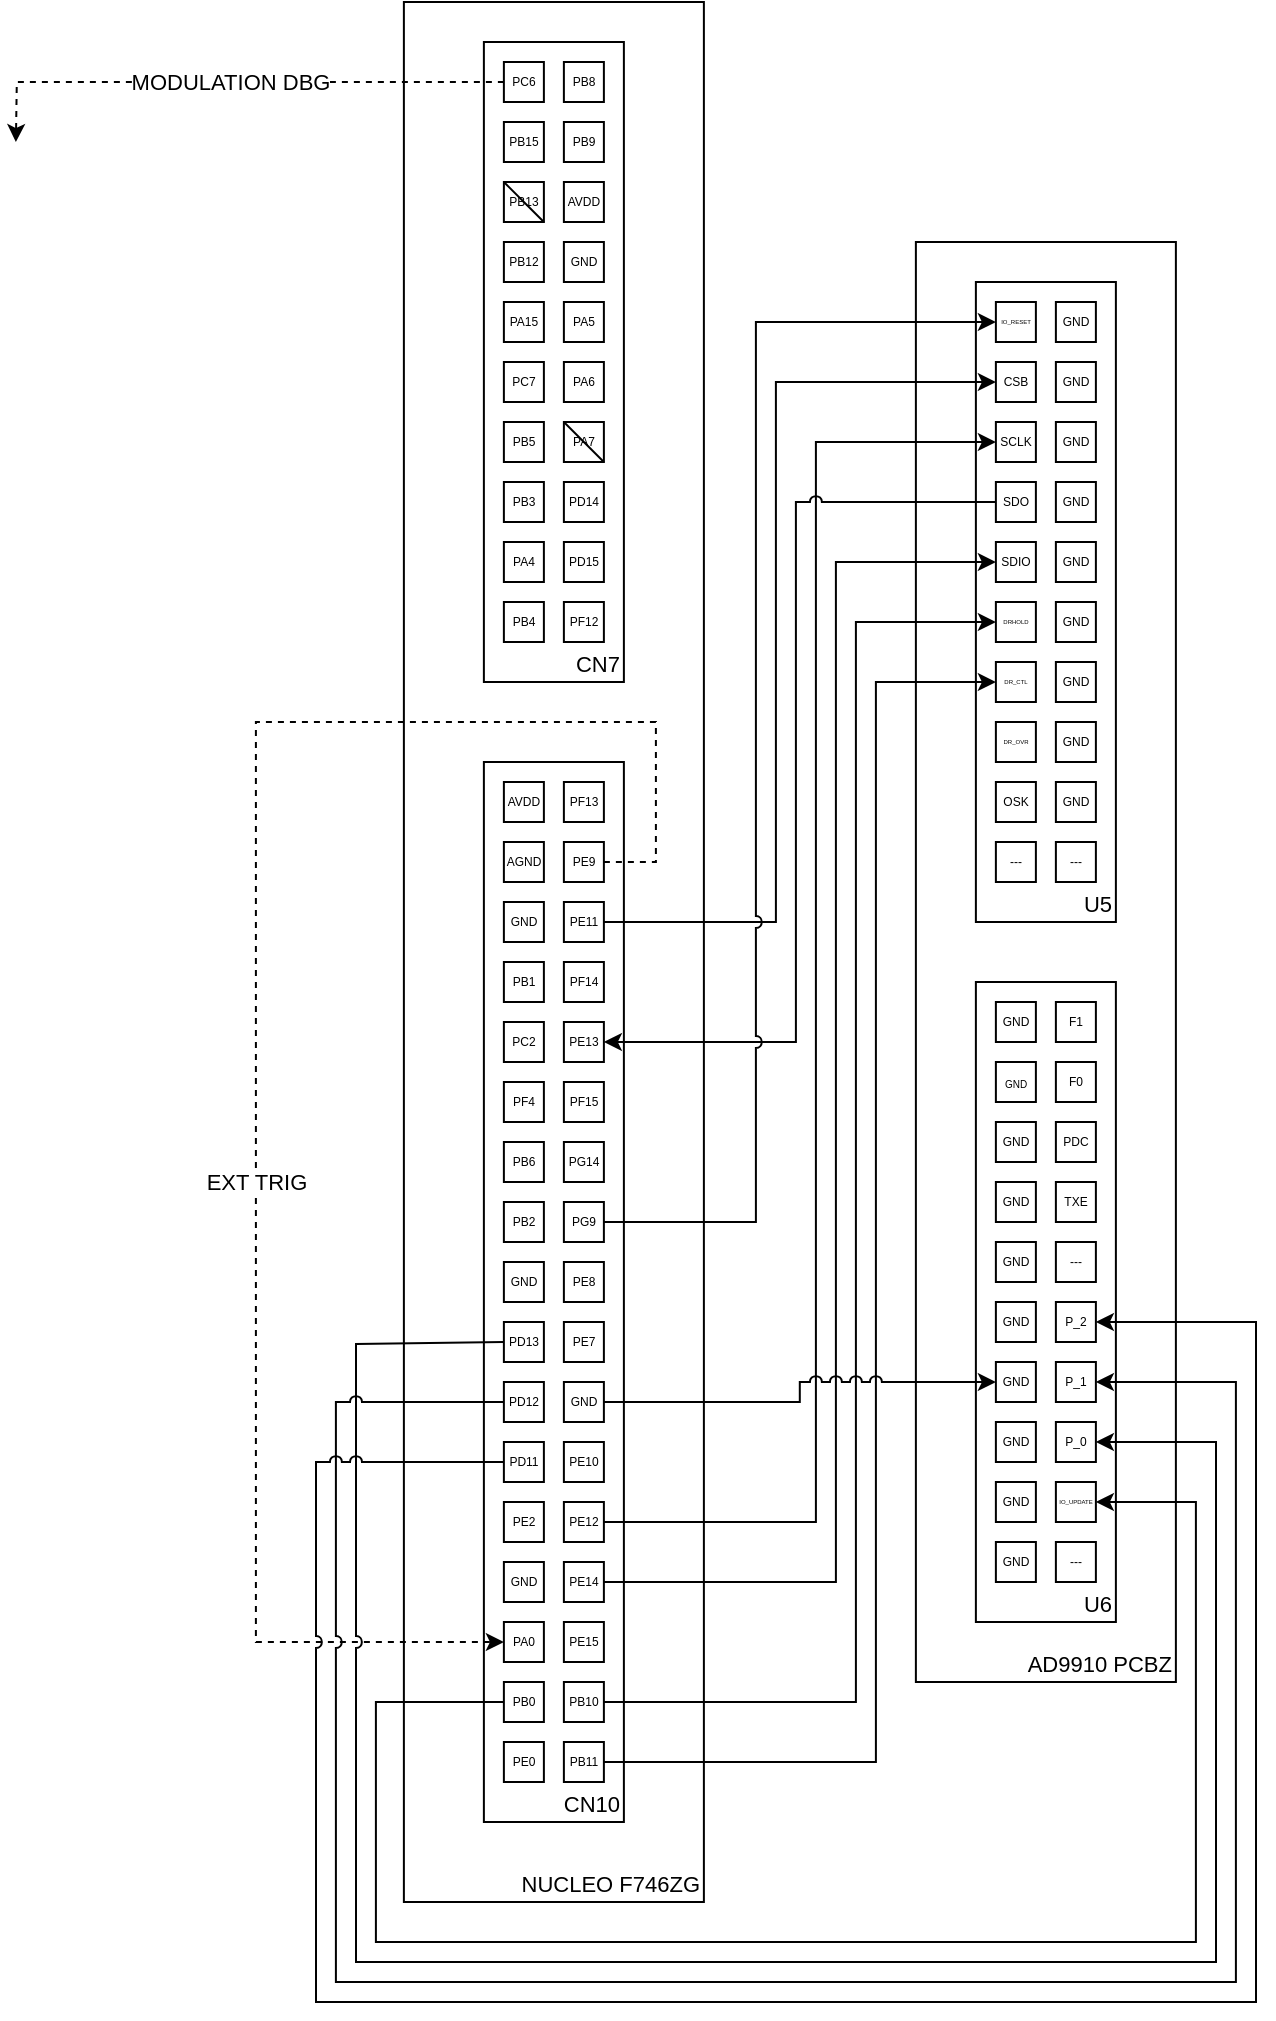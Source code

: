 <mxfile compressed="true" version="24.7.7"><diagram id="so-QdcvXjN2B_utOnd2i" name="Страница 1"><mxGraphModel dx="717" dy="506" grid="1" gridSize="10" guides="1" tooltips="1" connect="1" arrows="1" fold="1" page="1" pageScale="1" pageWidth="827" pageHeight="1169" math="0" shadow="0"><root><mxCell id="0"/><mxCell id="1" parent="0"/><mxCell id="IGHtPQDgSIqoR7EU8KO6-155" value="" style="group" parent="1" vertex="1" connectable="0"><mxGeometry x="283.94" y="99" width="150" height="920" as="geometry"/></mxCell><mxCell id="IGHtPQDgSIqoR7EU8KO6-8" value="NUCLEO F746ZG" style="rounded=0;whiteSpace=wrap;html=1;fontSize=11;verticalAlign=bottom;align=right;" parent="IGHtPQDgSIqoR7EU8KO6-155" vertex="1"><mxGeometry y="-30" width="150" height="950" as="geometry"/></mxCell><mxCell id="IGHtPQDgSIqoR7EU8KO6-107" value="" style="group" parent="IGHtPQDgSIqoR7EU8KO6-155" vertex="1" connectable="0"><mxGeometry x="40" y="350" width="70" height="530" as="geometry"/></mxCell><mxCell id="IGHtPQDgSIqoR7EU8KO6-106" value="CN10" style="rounded=0;whiteSpace=wrap;html=1;fontSize=11;verticalAlign=bottom;align=right;" parent="IGHtPQDgSIqoR7EU8KO6-107" vertex="1"><mxGeometry width="70" height="530" as="geometry"/></mxCell><mxCell id="IGHtPQDgSIqoR7EU8KO6-71" value="PF13" style="rounded=0;whiteSpace=wrap;html=1;fontSize=6;" parent="IGHtPQDgSIqoR7EU8KO6-107" vertex="1"><mxGeometry x="40" y="10" width="20" height="20" as="geometry"/></mxCell><mxCell id="IGHtPQDgSIqoR7EU8KO6-72" value="PE9" style="rounded=0;whiteSpace=wrap;html=1;fontSize=6;" parent="IGHtPQDgSIqoR7EU8KO6-107" vertex="1"><mxGeometry x="40" y="40" width="20" height="20" as="geometry"/></mxCell><mxCell id="IGHtPQDgSIqoR7EU8KO6-73" value="PE11" style="rounded=0;whiteSpace=wrap;html=1;fontSize=6;" parent="IGHtPQDgSIqoR7EU8KO6-107" vertex="1"><mxGeometry x="40" y="70" width="20" height="20" as="geometry"/></mxCell><mxCell id="IGHtPQDgSIqoR7EU8KO6-74" value="PF14" style="rounded=0;whiteSpace=wrap;html=1;fontSize=6;" parent="IGHtPQDgSIqoR7EU8KO6-107" vertex="1"><mxGeometry x="40" y="100" width="20" height="20" as="geometry"/></mxCell><mxCell id="IGHtPQDgSIqoR7EU8KO6-76" value="PE13" style="rounded=0;whiteSpace=wrap;html=1;fontSize=6;" parent="IGHtPQDgSIqoR7EU8KO6-107" vertex="1"><mxGeometry x="40" y="130" width="20" height="20" as="geometry"/></mxCell><mxCell id="IGHtPQDgSIqoR7EU8KO6-77" value="PF15" style="rounded=0;whiteSpace=wrap;html=1;fontSize=6;" parent="IGHtPQDgSIqoR7EU8KO6-107" vertex="1"><mxGeometry x="40" y="160" width="20" height="20" as="geometry"/></mxCell><mxCell id="IGHtPQDgSIqoR7EU8KO6-78" value="PG14" style="rounded=0;whiteSpace=wrap;html=1;fontSize=6;" parent="IGHtPQDgSIqoR7EU8KO6-107" vertex="1"><mxGeometry x="40" y="190" width="20" height="20" as="geometry"/></mxCell><mxCell id="IGHtPQDgSIqoR7EU8KO6-79" value="PG9" style="rounded=0;whiteSpace=wrap;html=1;fontSize=6;" parent="IGHtPQDgSIqoR7EU8KO6-107" vertex="1"><mxGeometry x="40" y="220" width="20" height="20" as="geometry"/></mxCell><mxCell id="IGHtPQDgSIqoR7EU8KO6-80" value="PE8" style="rounded=0;whiteSpace=wrap;html=1;fontSize=6;" parent="IGHtPQDgSIqoR7EU8KO6-107" vertex="1"><mxGeometry x="40" y="250" width="20" height="20" as="geometry"/></mxCell><mxCell id="IGHtPQDgSIqoR7EU8KO6-81" value="PE7" style="rounded=0;whiteSpace=wrap;html=1;fontSize=6;" parent="IGHtPQDgSIqoR7EU8KO6-107" vertex="1"><mxGeometry x="40" y="280" width="20" height="20" as="geometry"/></mxCell><mxCell id="IGHtPQDgSIqoR7EU8KO6-82" value="GND" style="rounded=0;whiteSpace=wrap;html=1;fontSize=6;" parent="IGHtPQDgSIqoR7EU8KO6-107" vertex="1"><mxGeometry x="40" y="310" width="20" height="20" as="geometry"/></mxCell><mxCell id="IGHtPQDgSIqoR7EU8KO6-83" value="PE10" style="rounded=0;whiteSpace=wrap;html=1;fontSize=6;" parent="IGHtPQDgSIqoR7EU8KO6-107" vertex="1"><mxGeometry x="40" y="340" width="20" height="20" as="geometry"/></mxCell><mxCell id="IGHtPQDgSIqoR7EU8KO6-84" value="PE12" style="rounded=0;whiteSpace=wrap;html=1;fontSize=6;" parent="IGHtPQDgSIqoR7EU8KO6-107" vertex="1"><mxGeometry x="40" y="370" width="20" height="20" as="geometry"/></mxCell><mxCell id="IGHtPQDgSIqoR7EU8KO6-85" value="PE14" style="rounded=0;whiteSpace=wrap;html=1;fontSize=6;" parent="IGHtPQDgSIqoR7EU8KO6-107" vertex="1"><mxGeometry x="40" y="400" width="20" height="20" as="geometry"/></mxCell><mxCell id="IGHtPQDgSIqoR7EU8KO6-86" value="PE15" style="rounded=0;whiteSpace=wrap;html=1;fontSize=6;" parent="IGHtPQDgSIqoR7EU8KO6-107" vertex="1"><mxGeometry x="40" y="430" width="20" height="20" as="geometry"/></mxCell><mxCell id="IGHtPQDgSIqoR7EU8KO6-87" value="PB10" style="rounded=0;whiteSpace=wrap;html=1;fontSize=6;" parent="IGHtPQDgSIqoR7EU8KO6-107" vertex="1"><mxGeometry x="40" y="460" width="20" height="20" as="geometry"/></mxCell><mxCell id="IGHtPQDgSIqoR7EU8KO6-88" value="PB11" style="rounded=0;whiteSpace=wrap;html=1;fontSize=6;" parent="IGHtPQDgSIqoR7EU8KO6-107" vertex="1"><mxGeometry x="40" y="490" width="20" height="20" as="geometry"/></mxCell><mxCell id="IGHtPQDgSIqoR7EU8KO6-89" value="AVDD" style="rounded=0;whiteSpace=wrap;html=1;fontSize=6;" parent="IGHtPQDgSIqoR7EU8KO6-107" vertex="1"><mxGeometry x="10" y="10" width="20" height="20" as="geometry"/></mxCell><mxCell id="IGHtPQDgSIqoR7EU8KO6-90" value="AGND" style="rounded=0;whiteSpace=wrap;html=1;fontSize=6;" parent="IGHtPQDgSIqoR7EU8KO6-107" vertex="1"><mxGeometry x="10" y="40" width="20" height="20" as="geometry"/></mxCell><mxCell id="IGHtPQDgSIqoR7EU8KO6-91" value="GND" style="rounded=0;whiteSpace=wrap;html=1;fontSize=6;" parent="IGHtPQDgSIqoR7EU8KO6-107" vertex="1"><mxGeometry x="10" y="70" width="20" height="20" as="geometry"/></mxCell><mxCell id="IGHtPQDgSIqoR7EU8KO6-92" value="PB1" style="rounded=0;whiteSpace=wrap;html=1;fontSize=6;" parent="IGHtPQDgSIqoR7EU8KO6-107" vertex="1"><mxGeometry x="10" y="100" width="20" height="20" as="geometry"/></mxCell><mxCell id="IGHtPQDgSIqoR7EU8KO6-93" value="PC2" style="rounded=0;whiteSpace=wrap;html=1;fontSize=6;" parent="IGHtPQDgSIqoR7EU8KO6-107" vertex="1"><mxGeometry x="10" y="130" width="20" height="20" as="geometry"/></mxCell><mxCell id="IGHtPQDgSIqoR7EU8KO6-94" value="PF4" style="rounded=0;whiteSpace=wrap;html=1;fontSize=6;" parent="IGHtPQDgSIqoR7EU8KO6-107" vertex="1"><mxGeometry x="10" y="160" width="20" height="20" as="geometry"/></mxCell><mxCell id="IGHtPQDgSIqoR7EU8KO6-95" value="PB6" style="rounded=0;whiteSpace=wrap;html=1;fontSize=6;" parent="IGHtPQDgSIqoR7EU8KO6-107" vertex="1"><mxGeometry x="10" y="190" width="20" height="20" as="geometry"/></mxCell><mxCell id="IGHtPQDgSIqoR7EU8KO6-96" value="PB2" style="rounded=0;whiteSpace=wrap;html=1;fontSize=6;" parent="IGHtPQDgSIqoR7EU8KO6-107" vertex="1"><mxGeometry x="10" y="220" width="20" height="20" as="geometry"/></mxCell><mxCell id="IGHtPQDgSIqoR7EU8KO6-97" value="GND" style="rounded=0;whiteSpace=wrap;html=1;fontSize=6;" parent="IGHtPQDgSIqoR7EU8KO6-107" vertex="1"><mxGeometry x="10" y="250" width="20" height="20" as="geometry"/></mxCell><mxCell id="IGHtPQDgSIqoR7EU8KO6-98" value="PD13" style="rounded=0;whiteSpace=wrap;html=1;fontSize=6;" parent="IGHtPQDgSIqoR7EU8KO6-107" vertex="1"><mxGeometry x="10" y="280" width="20" height="20" as="geometry"/></mxCell><mxCell id="IGHtPQDgSIqoR7EU8KO6-99" value="PD12" style="rounded=0;whiteSpace=wrap;html=1;fontSize=6;" parent="IGHtPQDgSIqoR7EU8KO6-107" vertex="1"><mxGeometry x="10" y="310" width="20" height="20" as="geometry"/></mxCell><mxCell id="IGHtPQDgSIqoR7EU8KO6-100" value="PD11" style="rounded=0;whiteSpace=wrap;html=1;fontSize=6;" parent="IGHtPQDgSIqoR7EU8KO6-107" vertex="1"><mxGeometry x="10" y="340" width="20" height="20" as="geometry"/></mxCell><mxCell id="IGHtPQDgSIqoR7EU8KO6-101" value="PE2" style="rounded=0;whiteSpace=wrap;html=1;fontSize=6;" parent="IGHtPQDgSIqoR7EU8KO6-107" vertex="1"><mxGeometry x="10" y="370" width="20" height="20" as="geometry"/></mxCell><mxCell id="IGHtPQDgSIqoR7EU8KO6-102" value="GND" style="rounded=0;whiteSpace=wrap;html=1;fontSize=6;" parent="IGHtPQDgSIqoR7EU8KO6-107" vertex="1"><mxGeometry x="10" y="400" width="20" height="20" as="geometry"/></mxCell><mxCell id="IGHtPQDgSIqoR7EU8KO6-103" value="PA0" style="rounded=0;whiteSpace=wrap;html=1;fontSize=6;" parent="IGHtPQDgSIqoR7EU8KO6-107" vertex="1"><mxGeometry x="10" y="430" width="20" height="20" as="geometry"/></mxCell><mxCell id="IGHtPQDgSIqoR7EU8KO6-104" value="PB0" style="rounded=0;whiteSpace=wrap;html=1;fontSize=6;" parent="IGHtPQDgSIqoR7EU8KO6-107" vertex="1"><mxGeometry x="10" y="460" width="20" height="20" as="geometry"/></mxCell><mxCell id="IGHtPQDgSIqoR7EU8KO6-105" value="PE0" style="rounded=0;whiteSpace=wrap;html=1;fontSize=6;" parent="IGHtPQDgSIqoR7EU8KO6-107" vertex="1"><mxGeometry x="10" y="490" width="20" height="20" as="geometry"/></mxCell><mxCell id="FpjY64R6BFJnMv4MLK6c-6" value="EXT TRIG" style="edgeStyle=orthogonalEdgeStyle;rounded=0;orthogonalLoop=1;jettySize=auto;html=1;entryX=0;entryY=0.5;entryDx=0;entryDy=0;dashed=1;jumpStyle=arc;" parent="IGHtPQDgSIqoR7EU8KO6-107" source="IGHtPQDgSIqoR7EU8KO6-72" target="IGHtPQDgSIqoR7EU8KO6-103" edge="1"><mxGeometry x="0.196" relative="1" as="geometry"><Array as="points"><mxPoint x="86" y="50"/><mxPoint x="86" y="-20"/><mxPoint x="-114" y="-20"/><mxPoint x="-114" y="440"/></Array><mxPoint as="offset"/></mxGeometry></mxCell><mxCell id="99teigWp8xQmWwKGISsP-4" value="" style="group" parent="IGHtPQDgSIqoR7EU8KO6-155" vertex="1" connectable="0"><mxGeometry x="40" y="-10" width="70" height="320" as="geometry"/></mxCell><mxCell id="IGHtPQDgSIqoR7EU8KO6-5" value="CN7" style="rounded=0;whiteSpace=wrap;html=1;fontSize=11;verticalAlign=bottom;align=right;" parent="99teigWp8xQmWwKGISsP-4" vertex="1"><mxGeometry width="70" height="320" as="geometry"/></mxCell><mxCell id="IGHtPQDgSIqoR7EU8KO6-7" value="PB9" style="rounded=0;whiteSpace=wrap;html=1;fontSize=6;" parent="99teigWp8xQmWwKGISsP-4" vertex="1"><mxGeometry x="40" y="40" width="20" height="20" as="geometry"/></mxCell><mxCell id="IGHtPQDgSIqoR7EU8KO6-10" value="AVDD" style="rounded=0;whiteSpace=wrap;html=1;fontSize=6;" parent="99teigWp8xQmWwKGISsP-4" vertex="1"><mxGeometry x="40" y="70" width="20" height="20" as="geometry"/></mxCell><mxCell id="IGHtPQDgSIqoR7EU8KO6-11" value="GND" style="rounded=0;whiteSpace=wrap;html=1;fontSize=6;" parent="99teigWp8xQmWwKGISsP-4" vertex="1"><mxGeometry x="40" y="100" width="20" height="20" as="geometry"/></mxCell><mxCell id="IGHtPQDgSIqoR7EU8KO6-12" value="PA5" style="rounded=0;whiteSpace=wrap;html=1;fontSize=6;" parent="99teigWp8xQmWwKGISsP-4" vertex="1"><mxGeometry x="40" y="130" width="20" height="20" as="geometry"/></mxCell><mxCell id="IGHtPQDgSIqoR7EU8KO6-13" value="PA6" style="rounded=0;whiteSpace=wrap;html=1;fontSize=6;" parent="99teigWp8xQmWwKGISsP-4" vertex="1"><mxGeometry x="40" y="160" width="20" height="20" as="geometry"/></mxCell><mxCell id="IGHtPQDgSIqoR7EU8KO6-14" value="PA7" style="rounded=0;whiteSpace=wrap;html=1;fontSize=6;" parent="99teigWp8xQmWwKGISsP-4" vertex="1"><mxGeometry x="40" y="190" width="20" height="20" as="geometry"/></mxCell><mxCell id="IGHtPQDgSIqoR7EU8KO6-15" value="PD14" style="rounded=0;whiteSpace=wrap;html=1;fontSize=6;" parent="99teigWp8xQmWwKGISsP-4" vertex="1"><mxGeometry x="40" y="220" width="20" height="20" as="geometry"/></mxCell><mxCell id="IGHtPQDgSIqoR7EU8KO6-16" value="PD15" style="rounded=0;whiteSpace=wrap;html=1;fontSize=6;" parent="99teigWp8xQmWwKGISsP-4" vertex="1"><mxGeometry x="40" y="250" width="20" height="20" as="geometry"/></mxCell><mxCell id="IGHtPQDgSIqoR7EU8KO6-18" value="PF12" style="rounded=0;whiteSpace=wrap;html=1;fontSize=6;" parent="99teigWp8xQmWwKGISsP-4" vertex="1"><mxGeometry x="40" y="280" width="20" height="20" as="geometry"/></mxCell><mxCell id="IGHtPQDgSIqoR7EU8KO6-20" value="PC6" style="rounded=0;whiteSpace=wrap;html=1;fontSize=6;" parent="99teigWp8xQmWwKGISsP-4" vertex="1"><mxGeometry x="10" y="10" width="20" height="20" as="geometry"/></mxCell><mxCell id="IGHtPQDgSIqoR7EU8KO6-21" value="PB15" style="rounded=0;whiteSpace=wrap;html=1;fontSize=6;" parent="99teigWp8xQmWwKGISsP-4" vertex="1"><mxGeometry x="10" y="40" width="20" height="20" as="geometry"/></mxCell><mxCell id="IGHtPQDgSIqoR7EU8KO6-22" value="PB13" style="rounded=0;whiteSpace=wrap;html=1;fontSize=6;" parent="99teigWp8xQmWwKGISsP-4" vertex="1"><mxGeometry x="10" y="70" width="20" height="20" as="geometry"/></mxCell><mxCell id="IGHtPQDgSIqoR7EU8KO6-23" value="PA15" style="rounded=0;whiteSpace=wrap;html=1;fontSize=6;" parent="99teigWp8xQmWwKGISsP-4" vertex="1"><mxGeometry x="10" y="130" width="20" height="20" as="geometry"/></mxCell><mxCell id="IGHtPQDgSIqoR7EU8KO6-24" value="PC7" style="rounded=0;whiteSpace=wrap;html=1;fontSize=6;" parent="99teigWp8xQmWwKGISsP-4" vertex="1"><mxGeometry x="10" y="160" width="20" height="20" as="geometry"/></mxCell><mxCell id="IGHtPQDgSIqoR7EU8KO6-25" value="PB5" style="rounded=0;whiteSpace=wrap;html=1;fontSize=6;" parent="99teigWp8xQmWwKGISsP-4" vertex="1"><mxGeometry x="10" y="190" width="20" height="20" as="geometry"/></mxCell><mxCell id="IGHtPQDgSIqoR7EU8KO6-26" value="PB3" style="rounded=0;whiteSpace=wrap;html=1;fontSize=6;" parent="99teigWp8xQmWwKGISsP-4" vertex="1"><mxGeometry x="10" y="220" width="20" height="20" as="geometry"/></mxCell><mxCell id="IGHtPQDgSIqoR7EU8KO6-27" value="PA4" style="rounded=0;whiteSpace=wrap;html=1;fontSize=6;" parent="99teigWp8xQmWwKGISsP-4" vertex="1"><mxGeometry x="10" y="250" width="20" height="20" as="geometry"/></mxCell><mxCell id="IGHtPQDgSIqoR7EU8KO6-28" value="PB4" style="rounded=0;whiteSpace=wrap;html=1;fontSize=6;" parent="99teigWp8xQmWwKGISsP-4" vertex="1"><mxGeometry x="10" y="280" width="20" height="20" as="geometry"/></mxCell><mxCell id="FpjY64R6BFJnMv4MLK6c-7" value="" style="endArrow=none;html=1;rounded=0;entryX=0;entryY=0;entryDx=0;entryDy=0;exitX=1;exitY=1;exitDx=0;exitDy=0;" parent="99teigWp8xQmWwKGISsP-4" source="IGHtPQDgSIqoR7EU8KO6-22" target="IGHtPQDgSIqoR7EU8KO6-22" edge="1"><mxGeometry width="50" height="50" relative="1" as="geometry"><mxPoint x="-54" y="150" as="sourcePoint"/><mxPoint x="-4" y="100" as="targetPoint"/></mxGeometry></mxCell><mxCell id="FpjY64R6BFJnMv4MLK6c-8" value="" style="endArrow=none;html=1;rounded=0;entryX=0;entryY=0;entryDx=0;entryDy=0;exitX=1;exitY=1;exitDx=0;exitDy=0;" parent="99teigWp8xQmWwKGISsP-4" source="IGHtPQDgSIqoR7EU8KO6-14" target="IGHtPQDgSIqoR7EU8KO6-14" edge="1"><mxGeometry width="50" height="50" relative="1" as="geometry"><mxPoint x="36" y="190" as="sourcePoint"/><mxPoint x="86" y="140" as="targetPoint"/></mxGeometry></mxCell><mxCell id="99teigWp8xQmWwKGISsP-1" value="PB8" style="rounded=0;whiteSpace=wrap;html=1;fontSize=6;" parent="99teigWp8xQmWwKGISsP-4" vertex="1"><mxGeometry x="40" y="10" width="20" height="20" as="geometry"/></mxCell><mxCell id="99teigWp8xQmWwKGISsP-2" value="PB12" style="rounded=0;whiteSpace=wrap;html=1;fontSize=6;" parent="99teigWp8xQmWwKGISsP-4" vertex="1"><mxGeometry x="10" y="100" width="20" height="20" as="geometry"/></mxCell><mxCell id="khlLIqvHttuiF55LZANE-1" value="MODULATION DBG" style="edgeStyle=orthogonalEdgeStyle;rounded=0;orthogonalLoop=1;jettySize=auto;html=1;dashed=1;" parent="IGHtPQDgSIqoR7EU8KO6-155" source="IGHtPQDgSIqoR7EU8KO6-20" edge="1"><mxGeometry relative="1" as="geometry"><mxPoint x="-194" y="40" as="targetPoint"/></mxGeometry></mxCell><mxCell id="IGHtPQDgSIqoR7EU8KO6-156" value="" style="group" parent="1" vertex="1" connectable="0"><mxGeometry x="539.94" y="189" width="130" height="720" as="geometry"/></mxCell><mxCell id="IGHtPQDgSIqoR7EU8KO6-154" value="AD9910 PCBZ" style="rounded=0;whiteSpace=wrap;html=1;fontSize=11;verticalAlign=bottom;align=right;" parent="IGHtPQDgSIqoR7EU8KO6-156" vertex="1"><mxGeometry width="130" height="720" as="geometry"/></mxCell><mxCell id="IGHtPQDgSIqoR7EU8KO6-130" value="" style="group" parent="IGHtPQDgSIqoR7EU8KO6-156" vertex="1" connectable="0"><mxGeometry x="30" y="20" width="70" height="320" as="geometry"/></mxCell><mxCell id="IGHtPQDgSIqoR7EU8KO6-129" value="U5" style="rounded=0;whiteSpace=wrap;html=1;fontSize=11;verticalAlign=bottom;align=right;" parent="IGHtPQDgSIqoR7EU8KO6-130" vertex="1"><mxGeometry width="70" height="320" as="geometry"/></mxCell><mxCell id="IGHtPQDgSIqoR7EU8KO6-108" value="IO_RESET" style="rounded=0;whiteSpace=wrap;html=1;fontSize=3;" parent="IGHtPQDgSIqoR7EU8KO6-130" vertex="1"><mxGeometry x="10" y="10" width="20" height="20" as="geometry"/></mxCell><mxCell id="IGHtPQDgSIqoR7EU8KO6-109" value="CSB" style="rounded=0;whiteSpace=wrap;html=1;fontSize=6;" parent="IGHtPQDgSIqoR7EU8KO6-130" vertex="1"><mxGeometry x="10" y="40" width="20" height="20" as="geometry"/></mxCell><mxCell id="IGHtPQDgSIqoR7EU8KO6-110" value="SCLK" style="rounded=0;whiteSpace=wrap;html=1;fontSize=6;" parent="IGHtPQDgSIqoR7EU8KO6-130" vertex="1"><mxGeometry x="10" y="70" width="20" height="20" as="geometry"/></mxCell><mxCell id="IGHtPQDgSIqoR7EU8KO6-111" value="SDO" style="rounded=0;whiteSpace=wrap;html=1;fontSize=6;" parent="IGHtPQDgSIqoR7EU8KO6-130" vertex="1"><mxGeometry x="10" y="100" width="20" height="20" as="geometry"/></mxCell><mxCell id="IGHtPQDgSIqoR7EU8KO6-112" value="SDIO" style="rounded=0;whiteSpace=wrap;html=1;fontSize=6;" parent="IGHtPQDgSIqoR7EU8KO6-130" vertex="1"><mxGeometry x="10" y="130" width="20" height="20" as="geometry"/></mxCell><mxCell id="IGHtPQDgSIqoR7EU8KO6-113" value="DRHOLD" style="rounded=0;whiteSpace=wrap;html=1;fontSize=3;" parent="IGHtPQDgSIqoR7EU8KO6-130" vertex="1"><mxGeometry x="10" y="160" width="20" height="20" as="geometry"/></mxCell><mxCell id="IGHtPQDgSIqoR7EU8KO6-114" value="DR_CTL" style="rounded=0;whiteSpace=wrap;html=1;fontSize=3;" parent="IGHtPQDgSIqoR7EU8KO6-130" vertex="1"><mxGeometry x="10" y="190" width="20" height="20" as="geometry"/></mxCell><mxCell id="IGHtPQDgSIqoR7EU8KO6-115" value="DR_OVR" style="rounded=0;whiteSpace=wrap;html=1;fontSize=3;" parent="IGHtPQDgSIqoR7EU8KO6-130" vertex="1"><mxGeometry x="10" y="220" width="20" height="20" as="geometry"/></mxCell><mxCell id="IGHtPQDgSIqoR7EU8KO6-116" value="OSK" style="rounded=0;whiteSpace=wrap;html=1;fontSize=6;" parent="IGHtPQDgSIqoR7EU8KO6-130" vertex="1"><mxGeometry x="10" y="250" width="20" height="20" as="geometry"/></mxCell><mxCell id="IGHtPQDgSIqoR7EU8KO6-117" value="---" style="rounded=0;whiteSpace=wrap;html=1;fontSize=6;" parent="IGHtPQDgSIqoR7EU8KO6-130" vertex="1"><mxGeometry x="10" y="280" width="20" height="20" as="geometry"/></mxCell><mxCell id="IGHtPQDgSIqoR7EU8KO6-118" value="---" style="rounded=0;whiteSpace=wrap;html=1;fontSize=6;" parent="IGHtPQDgSIqoR7EU8KO6-130" vertex="1"><mxGeometry x="40" y="280" width="20" height="20" as="geometry"/></mxCell><mxCell id="IGHtPQDgSIqoR7EU8KO6-119" value="GND" style="rounded=0;whiteSpace=wrap;html=1;fontSize=6;" parent="IGHtPQDgSIqoR7EU8KO6-130" vertex="1"><mxGeometry x="40" y="250" width="20" height="20" as="geometry"/></mxCell><mxCell id="IGHtPQDgSIqoR7EU8KO6-120" value="GND" style="rounded=0;whiteSpace=wrap;html=1;fontSize=6;" parent="IGHtPQDgSIqoR7EU8KO6-130" vertex="1"><mxGeometry x="40" y="220" width="20" height="20" as="geometry"/></mxCell><mxCell id="IGHtPQDgSIqoR7EU8KO6-121" value="GND" style="rounded=0;whiteSpace=wrap;html=1;fontSize=6;" parent="IGHtPQDgSIqoR7EU8KO6-130" vertex="1"><mxGeometry x="40" y="190" width="20" height="20" as="geometry"/></mxCell><mxCell id="IGHtPQDgSIqoR7EU8KO6-122" value="GND" style="rounded=0;whiteSpace=wrap;html=1;fontSize=6;" parent="IGHtPQDgSIqoR7EU8KO6-130" vertex="1"><mxGeometry x="40" y="160" width="20" height="20" as="geometry"/></mxCell><mxCell id="IGHtPQDgSIqoR7EU8KO6-123" value="GND" style="rounded=0;whiteSpace=wrap;html=1;fontSize=6;" parent="IGHtPQDgSIqoR7EU8KO6-130" vertex="1"><mxGeometry x="40" y="130" width="20" height="20" as="geometry"/></mxCell><mxCell id="IGHtPQDgSIqoR7EU8KO6-124" value="GND" style="rounded=0;whiteSpace=wrap;html=1;fontSize=6;" parent="IGHtPQDgSIqoR7EU8KO6-130" vertex="1"><mxGeometry x="40" y="100" width="20" height="20" as="geometry"/></mxCell><mxCell id="IGHtPQDgSIqoR7EU8KO6-126" value="GND" style="rounded=0;whiteSpace=wrap;html=1;fontSize=6;" parent="IGHtPQDgSIqoR7EU8KO6-130" vertex="1"><mxGeometry x="40" y="70" width="20" height="20" as="geometry"/></mxCell><mxCell id="IGHtPQDgSIqoR7EU8KO6-127" value="GND" style="rounded=0;whiteSpace=wrap;html=1;fontSize=6;" parent="IGHtPQDgSIqoR7EU8KO6-130" vertex="1"><mxGeometry x="40" y="40" width="20" height="20" as="geometry"/></mxCell><mxCell id="IGHtPQDgSIqoR7EU8KO6-128" value="GND" style="rounded=0;whiteSpace=wrap;html=1;fontSize=6;" parent="IGHtPQDgSIqoR7EU8KO6-130" vertex="1"><mxGeometry x="40" y="10" width="20" height="20" as="geometry"/></mxCell><mxCell id="IGHtPQDgSIqoR7EU8KO6-153" value="" style="group" parent="IGHtPQDgSIqoR7EU8KO6-156" vertex="1" connectable="0"><mxGeometry x="30" y="370" width="70" height="320" as="geometry"/></mxCell><mxCell id="IGHtPQDgSIqoR7EU8KO6-152" value="U6" style="rounded=0;whiteSpace=wrap;html=1;fontSize=11;verticalAlign=bottom;align=right;" parent="IGHtPQDgSIqoR7EU8KO6-153" vertex="1"><mxGeometry width="70" height="320" as="geometry"/></mxCell><mxCell id="IGHtPQDgSIqoR7EU8KO6-132" value="GND" style="rounded=0;whiteSpace=wrap;html=1;fontSize=6;" parent="IGHtPQDgSIqoR7EU8KO6-153" vertex="1"><mxGeometry x="10" y="10" width="20" height="20" as="geometry"/></mxCell><mxCell id="IGHtPQDgSIqoR7EU8KO6-133" value="GND" style="rounded=0;whiteSpace=wrap;html=1;fontSize=5;" parent="IGHtPQDgSIqoR7EU8KO6-153" vertex="1"><mxGeometry x="10" y="40" width="20" height="20" as="geometry"/></mxCell><mxCell id="IGHtPQDgSIqoR7EU8KO6-134" value="GND" style="rounded=0;whiteSpace=wrap;html=1;fontSize=6;" parent="IGHtPQDgSIqoR7EU8KO6-153" vertex="1"><mxGeometry x="10" y="70" width="20" height="20" as="geometry"/></mxCell><mxCell id="IGHtPQDgSIqoR7EU8KO6-135" value="GND" style="rounded=0;whiteSpace=wrap;html=1;fontSize=6;" parent="IGHtPQDgSIqoR7EU8KO6-153" vertex="1"><mxGeometry x="10" y="100" width="20" height="20" as="geometry"/></mxCell><mxCell id="IGHtPQDgSIqoR7EU8KO6-136" value="GND" style="rounded=0;whiteSpace=wrap;html=1;fontSize=6;" parent="IGHtPQDgSIqoR7EU8KO6-153" vertex="1"><mxGeometry x="10" y="130" width="20" height="20" as="geometry"/></mxCell><mxCell id="IGHtPQDgSIqoR7EU8KO6-137" value="F1" style="rounded=0;whiteSpace=wrap;html=1;fontSize=6;" parent="IGHtPQDgSIqoR7EU8KO6-153" vertex="1"><mxGeometry x="40" y="10" width="20" height="20" as="geometry"/></mxCell><mxCell id="IGHtPQDgSIqoR7EU8KO6-138" value="F0" style="rounded=0;whiteSpace=wrap;html=1;fontSize=6;" parent="IGHtPQDgSIqoR7EU8KO6-153" vertex="1"><mxGeometry x="40" y="40" width="20" height="20" as="geometry"/></mxCell><mxCell id="IGHtPQDgSIqoR7EU8KO6-139" value="PDC" style="rounded=0;whiteSpace=wrap;html=1;fontSize=6;" parent="IGHtPQDgSIqoR7EU8KO6-153" vertex="1"><mxGeometry x="40" y="70" width="20" height="20" as="geometry"/></mxCell><mxCell id="IGHtPQDgSIqoR7EU8KO6-140" value="TXE" style="rounded=0;whiteSpace=wrap;html=1;fontSize=6;" parent="IGHtPQDgSIqoR7EU8KO6-153" vertex="1"><mxGeometry x="40" y="100" width="20" height="20" as="geometry"/></mxCell><mxCell id="IGHtPQDgSIqoR7EU8KO6-141" value="---" style="rounded=0;whiteSpace=wrap;html=1;fontSize=6;" parent="IGHtPQDgSIqoR7EU8KO6-153" vertex="1"><mxGeometry x="40" y="130" width="20" height="20" as="geometry"/></mxCell><mxCell id="IGHtPQDgSIqoR7EU8KO6-142" value="P_2" style="rounded=0;whiteSpace=wrap;html=1;fontSize=6;" parent="IGHtPQDgSIqoR7EU8KO6-153" vertex="1"><mxGeometry x="40" y="160" width="20" height="20" as="geometry"/></mxCell><mxCell id="IGHtPQDgSIqoR7EU8KO6-143" value="P_1" style="rounded=0;whiteSpace=wrap;html=1;fontSize=6;" parent="IGHtPQDgSIqoR7EU8KO6-153" vertex="1"><mxGeometry x="40" y="190" width="20" height="20" as="geometry"/></mxCell><mxCell id="IGHtPQDgSIqoR7EU8KO6-144" value="P_0" style="rounded=0;whiteSpace=wrap;html=1;fontSize=6;" parent="IGHtPQDgSIqoR7EU8KO6-153" vertex="1"><mxGeometry x="40" y="220" width="20" height="20" as="geometry"/></mxCell><mxCell id="IGHtPQDgSIqoR7EU8KO6-145" value="IO_UPDATE" style="rounded=0;whiteSpace=wrap;html=1;fontSize=3;" parent="IGHtPQDgSIqoR7EU8KO6-153" vertex="1"><mxGeometry x="40" y="250" width="20" height="20" as="geometry"/></mxCell><mxCell id="IGHtPQDgSIqoR7EU8KO6-146" value="---" style="rounded=0;whiteSpace=wrap;html=1;fontSize=6;" parent="IGHtPQDgSIqoR7EU8KO6-153" vertex="1"><mxGeometry x="40" y="280" width="20" height="20" as="geometry"/></mxCell><mxCell id="IGHtPQDgSIqoR7EU8KO6-147" value="GND" style="rounded=0;whiteSpace=wrap;html=1;fontSize=6;" parent="IGHtPQDgSIqoR7EU8KO6-153" vertex="1"><mxGeometry x="10" y="160" width="20" height="20" as="geometry"/></mxCell><mxCell id="IGHtPQDgSIqoR7EU8KO6-148" value="GND" style="rounded=0;whiteSpace=wrap;html=1;fontSize=6;" parent="IGHtPQDgSIqoR7EU8KO6-153" vertex="1"><mxGeometry x="10" y="190" width="20" height="20" as="geometry"/></mxCell><mxCell id="IGHtPQDgSIqoR7EU8KO6-149" value="GND" style="rounded=0;whiteSpace=wrap;html=1;fontSize=6;" parent="IGHtPQDgSIqoR7EU8KO6-153" vertex="1"><mxGeometry x="10" y="220" width="20" height="20" as="geometry"/></mxCell><mxCell id="IGHtPQDgSIqoR7EU8KO6-150" value="GND" style="rounded=0;whiteSpace=wrap;html=1;fontSize=6;" parent="IGHtPQDgSIqoR7EU8KO6-153" vertex="1"><mxGeometry x="10" y="250" width="20" height="20" as="geometry"/></mxCell><mxCell id="IGHtPQDgSIqoR7EU8KO6-151" value="GND" style="rounded=0;whiteSpace=wrap;html=1;fontSize=6;" parent="IGHtPQDgSIqoR7EU8KO6-153" vertex="1"><mxGeometry x="10" y="280" width="20" height="20" as="geometry"/></mxCell><mxCell id="FpjY64R6BFJnMv4MLK6c-1" style="edgeStyle=orthogonalEdgeStyle;rounded=0;orthogonalLoop=1;jettySize=auto;html=1;entryX=1;entryY=0.5;entryDx=0;entryDy=0;exitX=0;exitY=0.5;exitDx=0;exitDy=0;jumpStyle=arc;" parent="1" source="IGHtPQDgSIqoR7EU8KO6-98" target="IGHtPQDgSIqoR7EU8KO6-144" edge="1"><mxGeometry relative="1" as="geometry"><Array as="points"><mxPoint x="260" y="740"/><mxPoint x="260" y="1049"/><mxPoint x="690" y="1049"/><mxPoint x="690" y="789"/></Array></mxGeometry></mxCell><mxCell id="FpjY64R6BFJnMv4MLK6c-2" style="edgeStyle=orthogonalEdgeStyle;rounded=0;orthogonalLoop=1;jettySize=auto;html=1;entryX=1;entryY=0.5;entryDx=0;entryDy=0;jumpStyle=arc;" parent="1" source="IGHtPQDgSIqoR7EU8KO6-99" target="IGHtPQDgSIqoR7EU8KO6-143" edge="1"><mxGeometry relative="1" as="geometry"><Array as="points"><mxPoint x="249.94" y="769"/><mxPoint x="249.94" y="1059"/><mxPoint x="699.94" y="1059"/><mxPoint x="699.94" y="759"/></Array></mxGeometry></mxCell><mxCell id="FpjY64R6BFJnMv4MLK6c-3" style="edgeStyle=orthogonalEdgeStyle;rounded=0;orthogonalLoop=1;jettySize=auto;html=1;entryX=1;entryY=0.5;entryDx=0;entryDy=0;exitX=0;exitY=0.5;exitDx=0;exitDy=0;jumpStyle=arc;" parent="1" source="IGHtPQDgSIqoR7EU8KO6-100" target="IGHtPQDgSIqoR7EU8KO6-142" edge="1"><mxGeometry relative="1" as="geometry"><mxPoint x="239.94" y="1119" as="targetPoint"/><Array as="points"><mxPoint x="240" y="799"/><mxPoint x="240" y="1069"/><mxPoint x="710" y="1069"/><mxPoint x="710" y="729"/></Array><mxPoint x="240" y="690" as="sourcePoint"/></mxGeometry></mxCell><mxCell id="FpjY64R6BFJnMv4MLK6c-4" style="edgeStyle=orthogonalEdgeStyle;orthogonalLoop=1;jettySize=auto;html=1;entryX=1;entryY=0.5;entryDx=0;entryDy=0;rounded=0;exitX=0;exitY=0.5;exitDx=0;exitDy=0;" parent="1" source="IGHtPQDgSIqoR7EU8KO6-104" target="IGHtPQDgSIqoR7EU8KO6-145" edge="1"><mxGeometry relative="1" as="geometry"><Array as="points"><mxPoint x="269.94" y="919"/><mxPoint x="269.94" y="1039"/><mxPoint x="679.94" y="1039"/><mxPoint x="679.94" y="819"/></Array></mxGeometry></mxCell><mxCell id="FpjY64R6BFJnMv4MLK6c-9" style="edgeStyle=orthogonalEdgeStyle;rounded=0;orthogonalLoop=1;jettySize=auto;html=1;entryX=0;entryY=0.5;entryDx=0;entryDy=0;" parent="1" source="IGHtPQDgSIqoR7EU8KO6-84" target="IGHtPQDgSIqoR7EU8KO6-110" edge="1"><mxGeometry relative="1" as="geometry"><mxPoint x="489.94" y="579" as="targetPoint"/><Array as="points"><mxPoint x="489.94" y="829"/><mxPoint x="489.94" y="289"/></Array></mxGeometry></mxCell><mxCell id="FpjY64R6BFJnMv4MLK6c-10" style="edgeStyle=orthogonalEdgeStyle;rounded=0;orthogonalLoop=1;jettySize=auto;html=1;entryX=0;entryY=0.5;entryDx=0;entryDy=0;" parent="1" source="IGHtPQDgSIqoR7EU8KO6-85" target="IGHtPQDgSIqoR7EU8KO6-112" edge="1"><mxGeometry relative="1" as="geometry"><Array as="points"><mxPoint x="499.94" y="859"/><mxPoint x="499.94" y="349"/></Array></mxGeometry></mxCell><mxCell id="FpjY64R6BFJnMv4MLK6c-11" style="edgeStyle=orthogonalEdgeStyle;rounded=0;orthogonalLoop=1;jettySize=auto;html=1;entryX=0;entryY=0.5;entryDx=0;entryDy=0;" parent="1" source="IGHtPQDgSIqoR7EU8KO6-73" target="IGHtPQDgSIqoR7EU8KO6-109" edge="1"><mxGeometry relative="1" as="geometry"><Array as="points"><mxPoint x="469.94" y="529"/><mxPoint x="469.94" y="259"/></Array></mxGeometry></mxCell><mxCell id="FpjY64R6BFJnMv4MLK6c-12" style="edgeStyle=orthogonalEdgeStyle;rounded=0;orthogonalLoop=1;jettySize=auto;html=1;entryX=0;entryY=0.5;entryDx=0;entryDy=0;jumpStyle=arc;startArrow=classic;startFill=1;endArrow=none;endFill=0;" parent="1" source="IGHtPQDgSIqoR7EU8KO6-76" target="IGHtPQDgSIqoR7EU8KO6-111" edge="1"><mxGeometry relative="1" as="geometry"><Array as="points"><mxPoint x="479.94" y="589"/><mxPoint x="479.94" y="319"/></Array></mxGeometry></mxCell><mxCell id="Gijb_ap1AFEGuSjO9fbY-1" style="edgeStyle=orthogonalEdgeStyle;rounded=0;orthogonalLoop=1;jettySize=auto;html=1;entryX=0;entryY=0.5;entryDx=0;entryDy=0;jumpStyle=none;" parent="1" source="IGHtPQDgSIqoR7EU8KO6-87" target="IGHtPQDgSIqoR7EU8KO6-113" edge="1"><mxGeometry relative="1" as="geometry"><Array as="points"><mxPoint x="509.94" y="919"/><mxPoint x="509.94" y="379"/></Array></mxGeometry></mxCell><mxCell id="mqhn_qG5fEVCoqrPmWVN-2" style="edgeStyle=orthogonalEdgeStyle;rounded=0;orthogonalLoop=1;jettySize=auto;html=1;entryX=0;entryY=0.5;entryDx=0;entryDy=0;" parent="1" source="IGHtPQDgSIqoR7EU8KO6-88" target="IGHtPQDgSIqoR7EU8KO6-114" edge="1"><mxGeometry relative="1" as="geometry"><Array as="points"><mxPoint x="519.94" y="949"/><mxPoint x="519.94" y="409"/></Array></mxGeometry></mxCell><mxCell id="FpjY64R6BFJnMv4MLK6c-14" style="jumpStyle=arc;orthogonalLoop=1;jettySize=auto;html=1;edgeStyle=orthogonalEdgeStyle;rounded=0;" parent="1" source="IGHtPQDgSIqoR7EU8KO6-82" target="IGHtPQDgSIqoR7EU8KO6-148" edge="1"><mxGeometry relative="1" as="geometry"><mxPoint x="509.94" y="769" as="targetPoint"/></mxGeometry></mxCell><mxCell id="FpjY64R6BFJnMv4MLK6c-15" style="edgeStyle=orthogonalEdgeStyle;rounded=0;jumpStyle=arc;orthogonalLoop=1;jettySize=auto;html=1;entryX=0;entryY=0.5;entryDx=0;entryDy=0;exitX=1;exitY=0.5;exitDx=0;exitDy=0;" parent="1" source="IGHtPQDgSIqoR7EU8KO6-79" target="IGHtPQDgSIqoR7EU8KO6-108" edge="1"><mxGeometry relative="1" as="geometry"><Array as="points"><mxPoint x="459.94" y="679"/><mxPoint x="459.94" y="229"/></Array></mxGeometry></mxCell></root></mxGraphModel></diagram></mxfile>